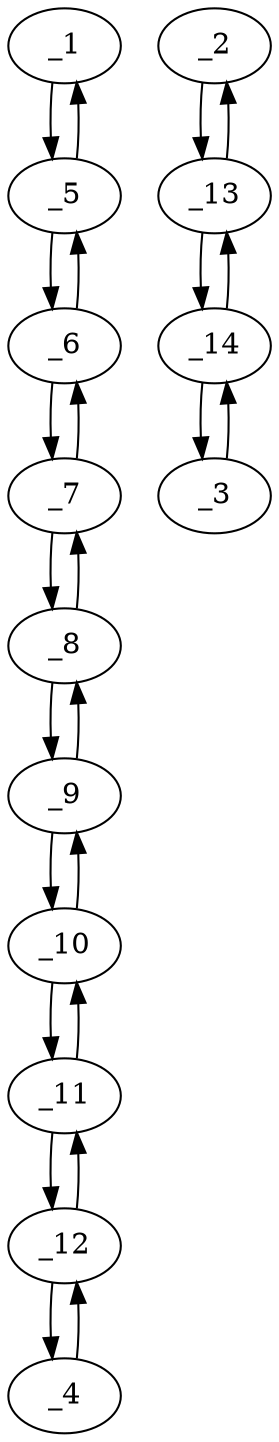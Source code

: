 digraph f1724_01 {
	_1	 [x="158.000000",
		y="140.000000"];
	_5	 [x="154.000000",
		y="154.000000"];
	_1 -> _5	 [angle="1.849096",
		orient="0.961524"];
	_2	 [x="190.000000",
		y="186.000000"];
	_13	 [x="198.000000",
		y="170.000000"];
	_2 -> _13	 [angle="-1.107149",
		orient="-0.894427"];
	_3	 [x="225.000000",
		y="189.000000"];
	_14	 [x="214.000000",
		y="176.000000"];
	_3 -> _14	 [angle="-2.273053",
		orient="-0.763386"];
	_4	 [x="58.000000",
		y="215.000000"];
	_12	 [x="66.000000",
		y="203.000000"];
	_4 -> _12	 [angle="-0.982794",
		orient="-0.832050"];
	_5 -> _1	 [angle="-1.292497",
		orient="-0.961524"];
	_6	 [x="139.000000",
		y="159.000000"];
	_5 -> _6	 [angle="2.819842",
		orient="0.316228"];
	_6 -> _5	 [angle="-0.321751",
		orient="-0.316228"];
	_7	 [x="127.000000",
		y="167.000000"];
	_6 -> _7	 [angle="2.553590",
		orient="0.554700"];
	_7 -> _6	 [angle="-0.588003",
		orient="-0.554700"];
	_8	 [x="115.000000",
		y="175.000000"];
	_7 -> _8	 [angle="2.553590",
		orient="0.554700"];
	_8 -> _7	 [angle="-0.588003",
		orient="-0.554700"];
	_9	 [x="99.000000",
		y="180.000000"];
	_8 -> _9	 [angle="2.838708",
		orient="0.298275"];
	_9 -> _8	 [angle="-0.302885",
		orient="-0.298275"];
	_10	 [x="88.000000",
		y="187.000000"];
	_9 -> _10	 [angle="2.574863",
		orient="0.536875"];
	_10 -> _9	 [angle="-0.566729",
		orient="-0.536875"];
	_11	 [x="76.000000",
		y="193.000000"];
	_10 -> _11	 [angle="2.677945",
		orient="0.447214"];
	_11 -> _10	 [angle="-0.463648",
		orient="-0.447214"];
	_11 -> _12	 [angle="2.356194",
		orient="0.707107"];
	_12 -> _4	 [angle="2.158799",
		orient="0.832050"];
	_12 -> _11	 [angle="-0.785398",
		orient="-0.707107"];
	_13 -> _2	 [angle="2.034444",
		orient="0.894427"];
	_13 -> _14	 [angle="0.358771",
		orient="0.351123"];
	_14 -> _3	 [angle="0.868539",
		orient="0.763386"];
	_14 -> _13	 [angle="-2.782822",
		orient="-0.351123"];
}
